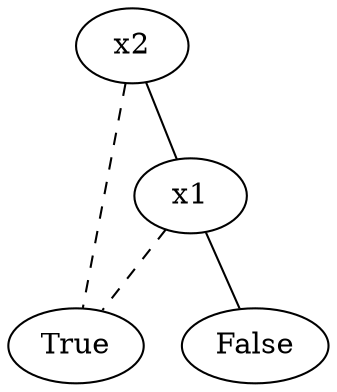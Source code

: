 graph { 
0 [ label = "x2" ];
1 [ label = "True" ];
0--1 [style=dashed];
2 [ label = "x1" ];
2--1 [style=dashed];
3 [ label = "False" ];
2--3;
0--2;
}